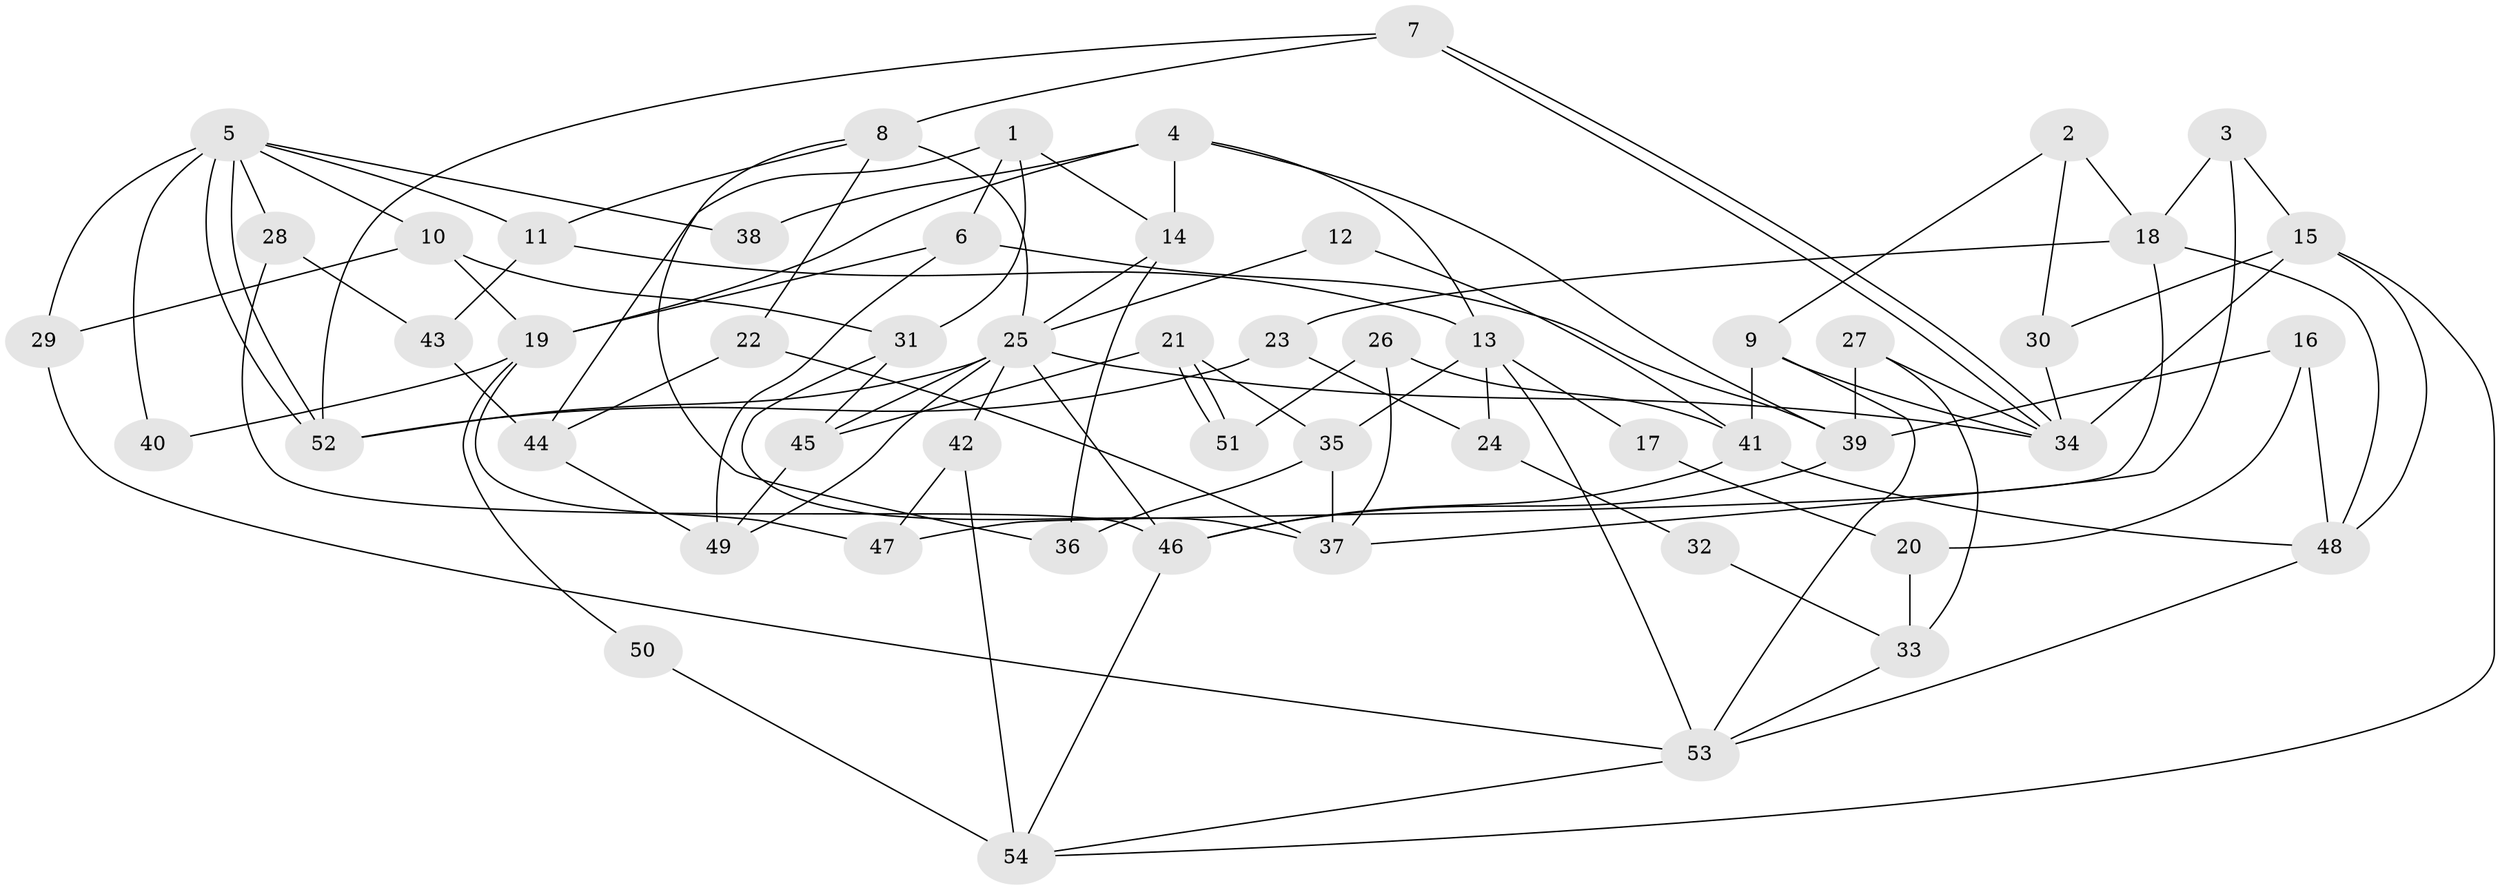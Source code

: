 // coarse degree distribution, {7: 0.14814814814814814, 6: 0.18518518518518517, 3: 0.14814814814814814, 4: 0.1111111111111111, 2: 0.1111111111111111, 8: 0.1111111111111111, 5: 0.14814814814814814, 10: 0.037037037037037035}
// Generated by graph-tools (version 1.1) at 2025/37/03/04/25 23:37:03]
// undirected, 54 vertices, 108 edges
graph export_dot {
  node [color=gray90,style=filled];
  1;
  2;
  3;
  4;
  5;
  6;
  7;
  8;
  9;
  10;
  11;
  12;
  13;
  14;
  15;
  16;
  17;
  18;
  19;
  20;
  21;
  22;
  23;
  24;
  25;
  26;
  27;
  28;
  29;
  30;
  31;
  32;
  33;
  34;
  35;
  36;
  37;
  38;
  39;
  40;
  41;
  42;
  43;
  44;
  45;
  46;
  47;
  48;
  49;
  50;
  51;
  52;
  53;
  54;
  1 -- 6;
  1 -- 44;
  1 -- 14;
  1 -- 31;
  2 -- 9;
  2 -- 18;
  2 -- 30;
  3 -- 15;
  3 -- 37;
  3 -- 18;
  4 -- 14;
  4 -- 39;
  4 -- 13;
  4 -- 19;
  4 -- 38;
  5 -- 52;
  5 -- 52;
  5 -- 10;
  5 -- 11;
  5 -- 28;
  5 -- 29;
  5 -- 38;
  5 -- 40;
  6 -- 49;
  6 -- 19;
  6 -- 39;
  7 -- 34;
  7 -- 34;
  7 -- 52;
  7 -- 8;
  8 -- 11;
  8 -- 22;
  8 -- 25;
  8 -- 36;
  9 -- 41;
  9 -- 53;
  9 -- 34;
  10 -- 29;
  10 -- 31;
  10 -- 19;
  11 -- 13;
  11 -- 43;
  12 -- 41;
  12 -- 25;
  13 -- 35;
  13 -- 17;
  13 -- 24;
  13 -- 53;
  14 -- 25;
  14 -- 36;
  15 -- 30;
  15 -- 34;
  15 -- 48;
  15 -- 54;
  16 -- 48;
  16 -- 39;
  16 -- 20;
  17 -- 20;
  18 -- 48;
  18 -- 23;
  18 -- 47;
  19 -- 40;
  19 -- 47;
  19 -- 50;
  20 -- 33;
  21 -- 51;
  21 -- 51;
  21 -- 35;
  21 -- 45;
  22 -- 44;
  22 -- 37;
  23 -- 52;
  23 -- 24;
  24 -- 32;
  25 -- 34;
  25 -- 42;
  25 -- 45;
  25 -- 46;
  25 -- 49;
  25 -- 52;
  26 -- 37;
  26 -- 41;
  26 -- 51;
  27 -- 39;
  27 -- 34;
  27 -- 33;
  28 -- 46;
  28 -- 43;
  29 -- 53;
  30 -- 34;
  31 -- 45;
  31 -- 37;
  32 -- 33;
  33 -- 53;
  35 -- 36;
  35 -- 37;
  39 -- 46;
  41 -- 48;
  41 -- 46;
  42 -- 47;
  42 -- 54;
  43 -- 44;
  44 -- 49;
  45 -- 49;
  46 -- 54;
  48 -- 53;
  50 -- 54;
  53 -- 54;
}
